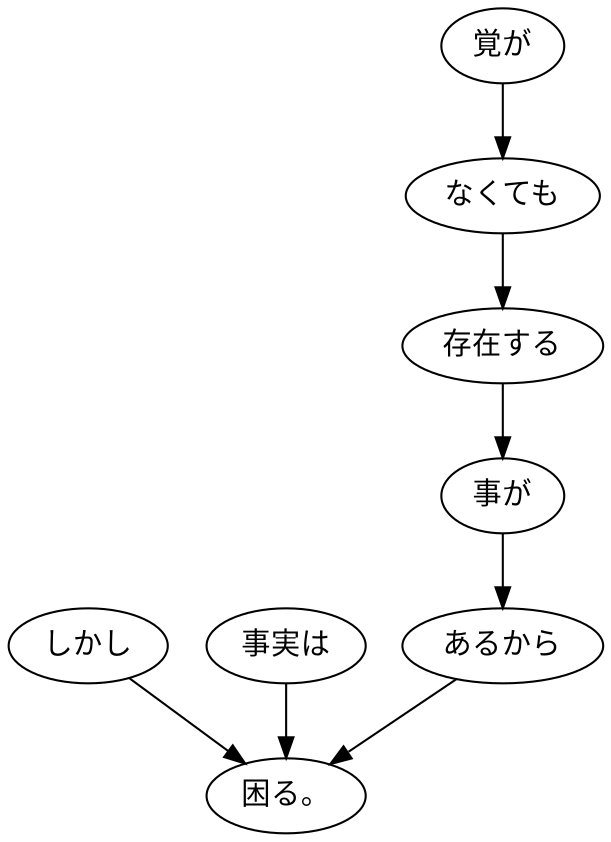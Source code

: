 digraph graph2702 {
	node0 [label="しかし"];
	node1 [label="事実は"];
	node2 [label="覚が"];
	node3 [label="なくても"];
	node4 [label="存在する"];
	node5 [label="事が"];
	node6 [label="あるから"];
	node7 [label="困る。"];
	node0 -> node7;
	node1 -> node7;
	node2 -> node3;
	node3 -> node4;
	node4 -> node5;
	node5 -> node6;
	node6 -> node7;
}
